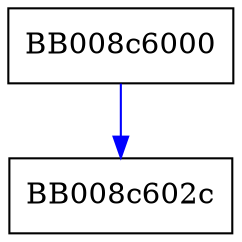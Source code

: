digraph __wmemset_avx2_unaligned {
  node [shape="box"];
  graph [splines=ortho];
  BB008c6000 -> BB008c602c [color="blue"];
}